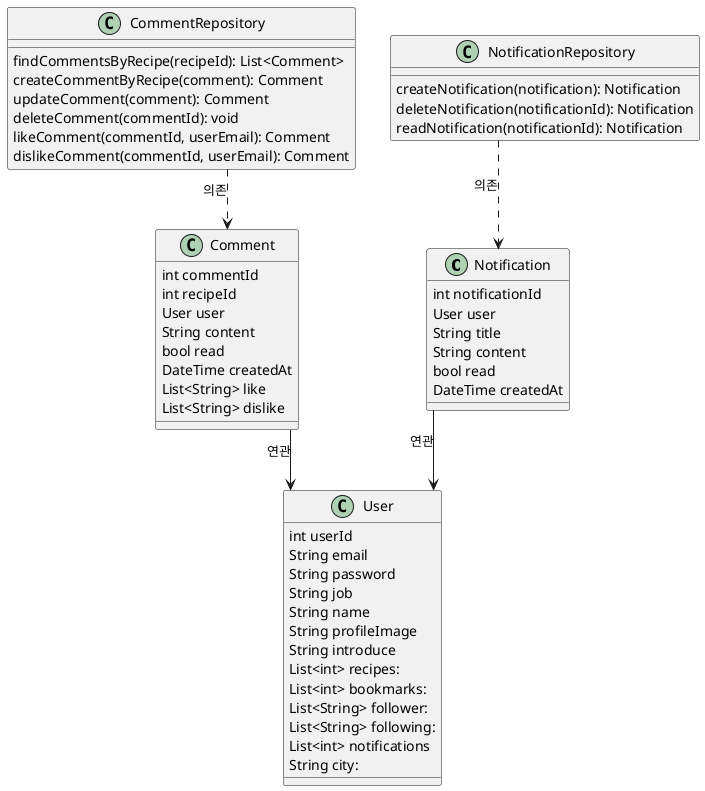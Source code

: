 @startuml
'https://plantuml.com/class-diagram
skinparam linetype ortho


class Notification{
int notificationId
User user
String title
String content
bool read
DateTime createdAt
}

class NotificationRepository{
      createNotification(notification): Notification
      deleteNotification(notificationId): Notification
      readNotification(notificationId): Notification
}

class User
{
int userId
String email
String password
String job
String name
String profileImage
String introduce
List<int> recipes:
List<int> bookmarks:
List<String> follower:
List<String> following:
List<int> notifications
String city:
}


class Comment{

int commentId
int recipeId
User user
String content
bool read
DateTime createdAt
List<String> like
List<String> dislike
}



class CommentRepository{
      findCommentsByRecipe(recipeId): List<Comment>
      createCommentByRecipe(comment): Comment
      updateComment(comment): Comment
      deleteComment(commentId): void
      likeComment(commentId, userEmail): Comment
      dislikeComment(commentId, userEmail): Comment
      }


Comment --> User : 연관
Notification --> User : 연관
CommentRepository ..> Comment : 의존
NotificationRepository ..> Notification : 의존
@enduml